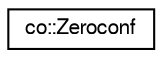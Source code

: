 digraph G
{
  edge [fontname="FreeSans",fontsize="10",labelfontname="FreeSans",labelfontsize="10"];
  node [fontname="FreeSans",fontsize="10",shape=record];
  rankdir="LR";
  Node1 [label="co::Zeroconf",height=0.2,width=0.4,color="black", fillcolor="white", style="filled",URL="$classco_1_1Zeroconf.html",tooltip="A zeroconf communicator."];
}
